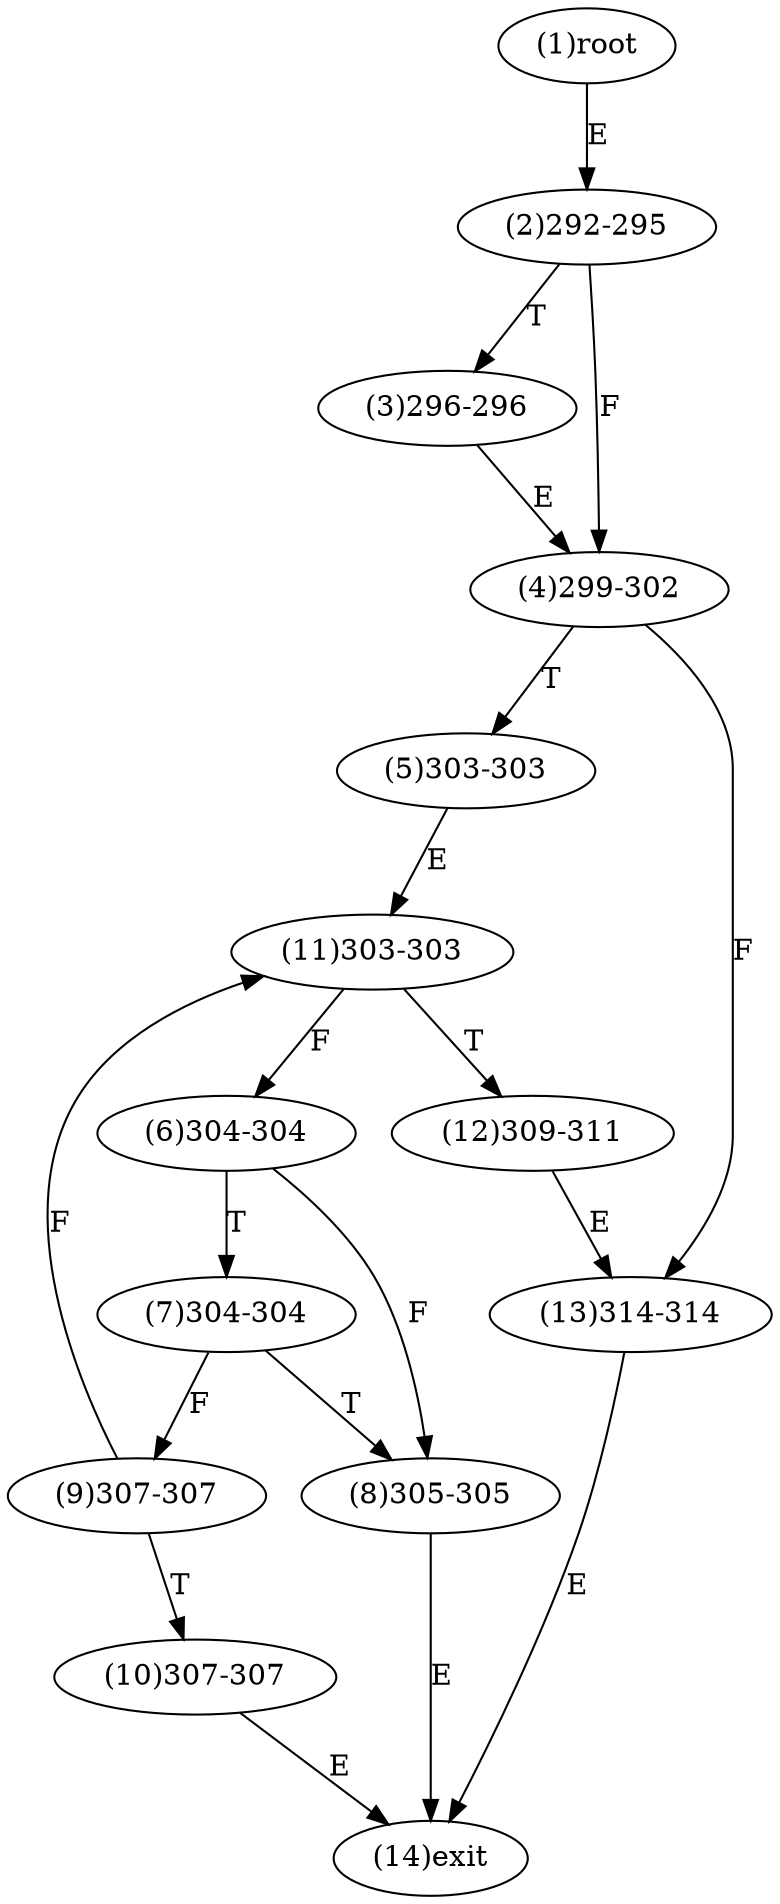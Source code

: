 digraph "" { 
1[ label="(1)root"];
2[ label="(2)292-295"];
3[ label="(3)296-296"];
4[ label="(4)299-302"];
5[ label="(5)303-303"];
6[ label="(6)304-304"];
7[ label="(7)304-304"];
8[ label="(8)305-305"];
9[ label="(9)307-307"];
10[ label="(10)307-307"];
11[ label="(11)303-303"];
12[ label="(12)309-311"];
13[ label="(13)314-314"];
14[ label="(14)exit"];
1->2[ label="E"];
2->4[ label="F"];
2->3[ label="T"];
3->4[ label="E"];
4->13[ label="F"];
4->5[ label="T"];
5->11[ label="E"];
6->8[ label="F"];
6->7[ label="T"];
7->9[ label="F"];
7->8[ label="T"];
8->14[ label="E"];
9->11[ label="F"];
9->10[ label="T"];
10->14[ label="E"];
11->6[ label="F"];
11->12[ label="T"];
12->13[ label="E"];
13->14[ label="E"];
}